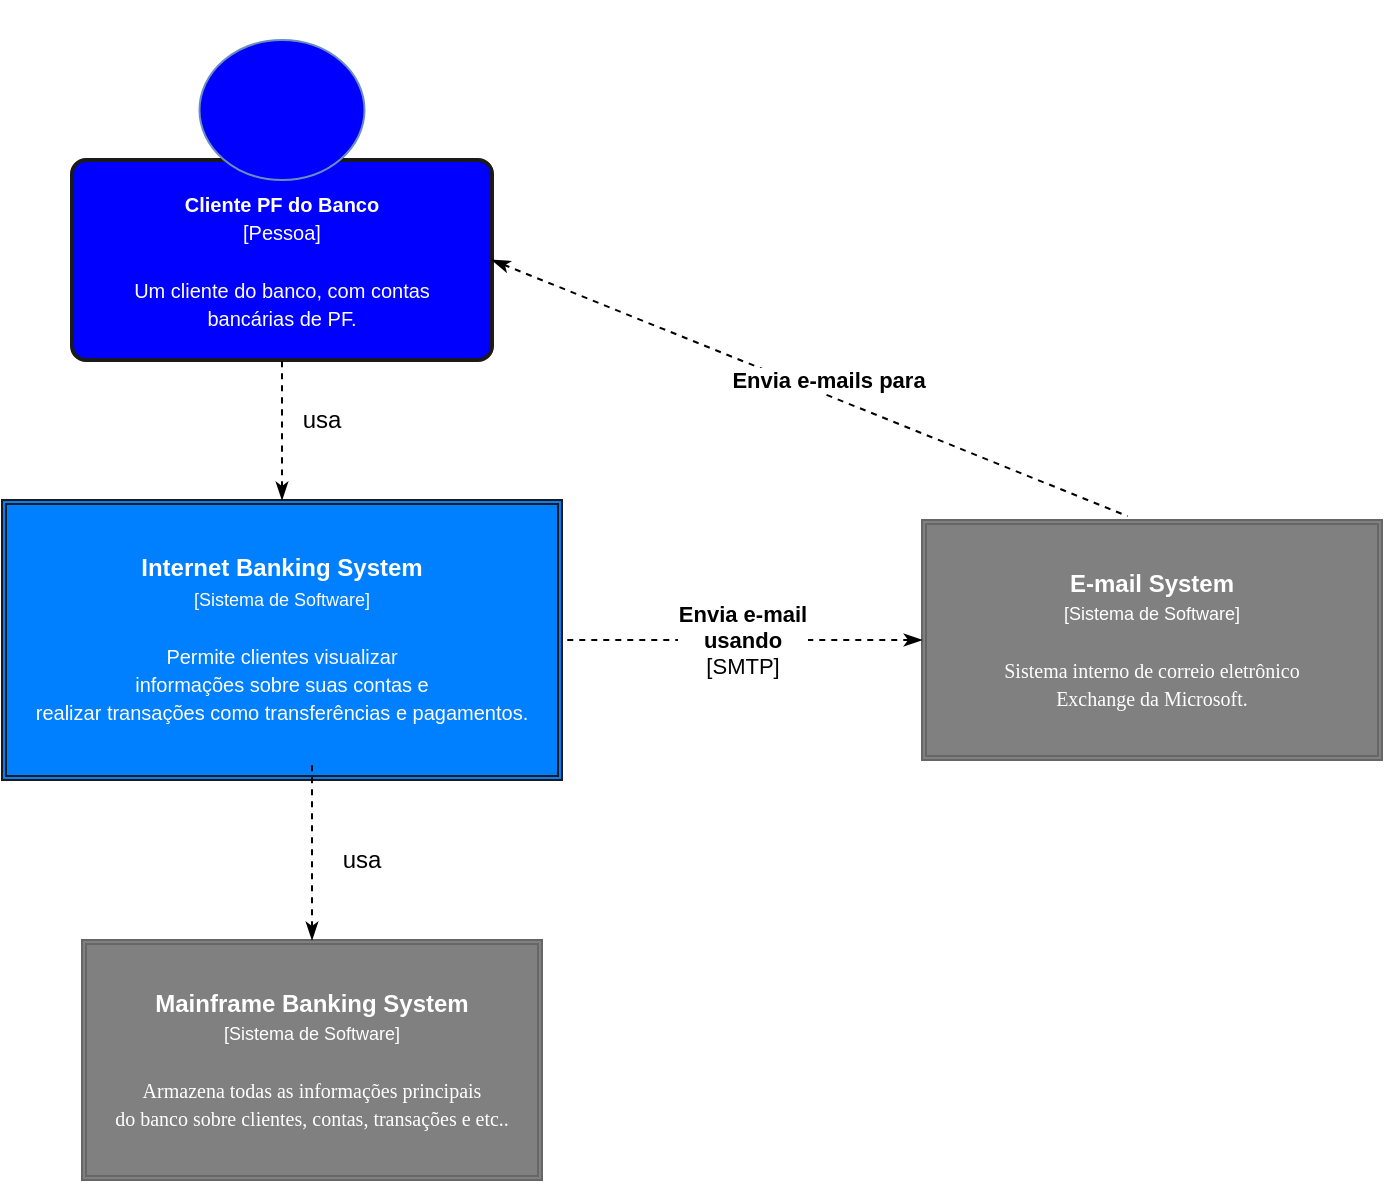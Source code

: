 <mxfile version="13.6.2" type="device"><diagram id="j4UD0-qPky6b5i29H0Nq" name="Page-1"><mxGraphModel dx="1086" dy="806" grid="1" gridSize="10" guides="1" tooltips="1" connect="1" arrows="1" fold="1" page="1" pageScale="1" pageWidth="827" pageHeight="1169" math="0" shadow="0"><root><mxCell id="0"/><mxCell id="1" parent="0"/><mxCell id="iVE4T_MxXeeds3NfZX0r-3" value="" style="group" parent="1" vertex="1" connectable="0"><mxGeometry x="70" y="10" width="220" height="220" as="geometry"/></mxCell><mxCell id="iVE4T_MxXeeds3NfZX0r-4" value="" style="group;container=1;" parent="iVE4T_MxXeeds3NfZX0r-3" vertex="1" connectable="0"><mxGeometry width="210" height="180" as="geometry"/></mxCell><mxCell id="iVE4T_MxXeeds3NfZX0r-13" value="" style="group" parent="iVE4T_MxXeeds3NfZX0r-4" vertex="1" connectable="0"><mxGeometry x="5" y="20" width="210" height="160" as="geometry"/></mxCell><mxCell id="iVE4T_MxXeeds3NfZX0r-1" value="&lt;font color=&quot;#ffffff&quot; style=&quot;font-size: 10px&quot;&gt;&lt;b&gt;Cliente PF do Banco &lt;/b&gt;&lt;br&gt;&lt;font style=&quot;font-size: 10px&quot;&gt;[Pessoa]&lt;br&gt;&lt;br&gt;Um cliente do banco, com contas &lt;br&gt;bancárias de PF.&lt;br&gt;&lt;/font&gt;&lt;/font&gt;" style="rounded=1;whiteSpace=wrap;html=1;absoluteArcSize=1;arcSize=14;strokeWidth=2;fillColor=#0000FF;strokeColor=#1A1A1A;container=1;" parent="iVE4T_MxXeeds3NfZX0r-13" vertex="1"><mxGeometry y="60" width="210" height="100" as="geometry"><mxRectangle y="60" width="180" height="80" as="alternateBounds"/></mxGeometry></mxCell><mxCell id="iVE4T_MxXeeds3NfZX0r-2" value="" style="verticalLabelPosition=bottom;verticalAlign=top;html=1;shape=mxgraph.flowchart.on-page_reference;strokeColor=#6c8ebf;fillColor=#0000FF;" parent="iVE4T_MxXeeds3NfZX0r-13" vertex="1"><mxGeometry x="63.75" width="82.5" height="70" as="geometry"/></mxCell><mxCell id="iVE4T_MxXeeds3NfZX0r-14" value="&lt;span style=&quot;background-color: rgb(255 , 255 , 255)&quot;&gt;usa&lt;/span&gt;" style="text;html=1;strokeColor=none;fillColor=none;align=center;verticalAlign=middle;whiteSpace=wrap;rounded=0;" parent="iVE4T_MxXeeds3NfZX0r-3" vertex="1"><mxGeometry x="110" y="200" width="40" height="20" as="geometry"/></mxCell><mxCell id="iVE4T_MxXeeds3NfZX0r-8" value="&lt;font color=&quot;#ffffff&quot;&gt;&lt;b&gt;&lt;font style=&quot;font-size: 12px&quot;&gt;Internet Banking System&lt;/font&gt;&lt;/b&gt;&lt;br&gt;&lt;font style=&quot;font-size: 9px&quot;&gt;[Sistema de Software]&lt;/font&gt;&lt;br&gt;&lt;br&gt;&lt;span style=&quot;font-size: 10px&quot;&gt;Permite clientes visualizar&lt;/span&gt;&lt;br&gt;&lt;span style=&quot;font-size: 10px&quot;&gt;informações sobre suas contas e&lt;/span&gt;&lt;br&gt;&lt;span style=&quot;font-size: 10px&quot;&gt;realizar transações como transferências e pagamentos.&lt;/span&gt;&lt;br&gt;&lt;/font&gt;" style="shape=ext;double=1;rounded=0;whiteSpace=wrap;html=1;strokeColor=#1A1A1A;fillColor=#007FFF;" parent="1" vertex="1"><mxGeometry x="40" y="260" width="280" height="140" as="geometry"/></mxCell><mxCell id="iVE4T_MxXeeds3NfZX0r-10" value="&lt;font color=&quot;#ffffff&quot;&gt;&lt;b&gt;&lt;font style=&quot;font-size: 12px&quot;&gt;Mainframe Banking System&lt;/font&gt;&lt;/b&gt;&lt;br&gt;&lt;font style=&quot;font-size: 9px&quot;&gt;[Sistema de Software]&lt;/font&gt;&lt;br&gt;&lt;br&gt;&lt;/font&gt;&lt;p style=&quot;margin-top: 0pt ; margin-bottom: 0pt ; margin-left: 0in ; direction: ltr ; unicode-bidi: embed ; word-break: normal&quot;&gt;&lt;span style=&quot;font-family: &amp;#34;calibri&amp;#34; ; color: white&quot;&gt;&lt;font style=&quot;font-size: 10px&quot;&gt;Armazena todas as informações principais&lt;br/&gt;do banco sobre clientes, contas, transações e etc..&lt;/font&gt;&lt;/span&gt;&lt;/p&gt;" style="shape=ext;double=1;rounded=0;whiteSpace=wrap;html=1;strokeColor=#666666;fontColor=#333333;fillColor=#808080;" parent="1" vertex="1"><mxGeometry x="80" y="480" width="230" height="120" as="geometry"/></mxCell><mxCell id="iVE4T_MxXeeds3NfZX0r-11" value="&lt;font color=&quot;#ffffff&quot;&gt;&lt;b&gt;&lt;font style=&quot;font-size: 12px&quot;&gt;E-mail System&lt;/font&gt;&lt;/b&gt;&lt;br&gt;&lt;font style=&quot;font-size: 9px&quot;&gt;[Sistema de Software]&lt;/font&gt;&lt;br&gt;&lt;br&gt;&lt;/font&gt;&lt;p style=&quot;margin-top: 0pt ; margin-bottom: 0pt ; margin-left: 0in ; direction: ltr ; unicode-bidi: embed ; word-break: normal&quot;&gt;&lt;font color=&quot;#ffffff&quot; face=&quot;calibri&quot;&gt;&lt;span style=&quot;font-size: 10px&quot;&gt;Sistema interno de correio eletrônico&lt;/span&gt;&lt;/font&gt;&lt;/p&gt;&lt;p style=&quot;margin-top: 0pt ; margin-bottom: 0pt ; margin-left: 0in ; direction: ltr ; unicode-bidi: embed ; word-break: normal&quot;&gt;&lt;font color=&quot;#ffffff&quot; face=&quot;calibri&quot;&gt;&lt;span style=&quot;font-size: 10px&quot;&gt;Exchange da Microsoft.&lt;/span&gt;&lt;/font&gt;&lt;/p&gt;" style="shape=ext;double=1;rounded=0;whiteSpace=wrap;html=1;strokeColor=#666666;fontColor=#333333;fillColor=#808080;" parent="1" vertex="1"><mxGeometry x="500" y="270" width="230" height="120" as="geometry"/></mxCell><mxCell id="iVE4T_MxXeeds3NfZX0r-12" value="" style="endArrow=none;dashed=1;html=1;entryX=0.5;entryY=1;entryDx=0;entryDy=0;exitX=0.5;exitY=0;exitDx=0;exitDy=0;startArrow=classicThin;startFill=1;" parent="1" source="iVE4T_MxXeeds3NfZX0r-8" target="iVE4T_MxXeeds3NfZX0r-1" edge="1"><mxGeometry width="50" height="50" relative="1" as="geometry"><mxPoint x="410" y="190" as="sourcePoint"/><mxPoint x="460" y="140" as="targetPoint"/><Array as="points"><mxPoint x="180" y="240"/><mxPoint x="180" y="220"/></Array></mxGeometry></mxCell><mxCell id="iVE4T_MxXeeds3NfZX0r-17" value="&lt;span style=&quot;background-color: rgb(255 , 255 , 255)&quot;&gt;usa&lt;/span&gt;" style="text;html=1;strokeColor=none;fillColor=none;align=center;verticalAlign=middle;whiteSpace=wrap;rounded=0;" parent="1" vertex="1"><mxGeometry x="200" y="430" width="40" height="20" as="geometry"/></mxCell><mxCell id="iVE4T_MxXeeds3NfZX0r-18" value="" style="endArrow=none;dashed=1;html=1;startArrow=classicThin;startFill=1;exitX=0.5;exitY=0;exitDx=0;exitDy=0;" parent="1" source="iVE4T_MxXeeds3NfZX0r-10" edge="1"><mxGeometry width="50" height="50" relative="1" as="geometry"><mxPoint x="170" y="470" as="sourcePoint"/><mxPoint x="195" y="390" as="targetPoint"/><Array as="points"/></mxGeometry></mxCell><mxCell id="iVE4T_MxXeeds3NfZX0r-21" value="&lt;b&gt;Envia e-mail&lt;br&gt;usando&lt;/b&gt;&lt;br&gt;[SMTP]" style="endArrow=none;dashed=1;html=1;startArrow=classicThin;startFill=1;exitX=0;exitY=0.5;exitDx=0;exitDy=0;entryX=1;entryY=0.5;entryDx=0;entryDy=0;" parent="1" source="iVE4T_MxXeeds3NfZX0r-11" target="iVE4T_MxXeeds3NfZX0r-8" edge="1"><mxGeometry width="50" height="50" relative="1" as="geometry"><mxPoint x="205" y="490" as="sourcePoint"/><mxPoint x="205" y="400" as="targetPoint"/><Array as="points"/><mxPoint as="offset"/></mxGeometry></mxCell><mxCell id="iVE4T_MxXeeds3NfZX0r-22" value="" style="endArrow=none;dashed=1;html=1;startArrow=classicThin;startFill=1;exitX=1;exitY=0.5;exitDx=0;exitDy=0;entryX=0.447;entryY=-0.016;entryDx=0;entryDy=0;entryPerimeter=0;" parent="1" source="iVE4T_MxXeeds3NfZX0r-1" target="iVE4T_MxXeeds3NfZX0r-11" edge="1"><mxGeometry width="50" height="50" relative="1" as="geometry"><mxPoint x="510" y="340" as="sourcePoint"/><mxPoint x="330" y="340" as="targetPoint"/><Array as="points"/></mxGeometry></mxCell><mxCell id="iVE4T_MxXeeds3NfZX0r-23" value="&lt;b&gt;Envia e-mails para&lt;/b&gt;" style="edgeLabel;html=1;align=center;verticalAlign=middle;resizable=0;points=[];" parent="iVE4T_MxXeeds3NfZX0r-22" vertex="1" connectable="0"><mxGeometry x="0.06" y="-1" relative="1" as="geometry"><mxPoint y="-8.96" as="offset"/></mxGeometry></mxCell></root></mxGraphModel></diagram></mxfile>